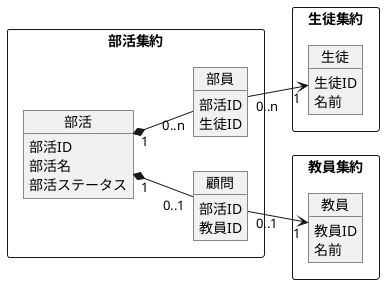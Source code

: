 @startuml domain_model
left to right direction

package "教員集約" as TeacherAggregate <<Rectangle>> {
    object "教員" as teacher {
        教員ID
        名前
    }
}

package "部活集約" as ClubAggregate <<Rectangle>> {
    object "部活" as club {
        部活ID
        部活名
        部活ステータス
    }
    object "部員" as clubStudent {
        部活ID
        生徒ID
    }
    object "顧問" as clubTeacher {
        部活ID
        教員ID
    }
}

package "生徒集約" as StudentAggregate <<Rectangle>> {
    object "生徒" as student {
        生徒ID
        名前
    }
}

club "1"*--"0..n" clubStudent
club "1"*--"0..1" clubTeacher
clubTeacher "0..1"-->"1" teacher
clubStudent "0..n"-->"1" student

@enduml